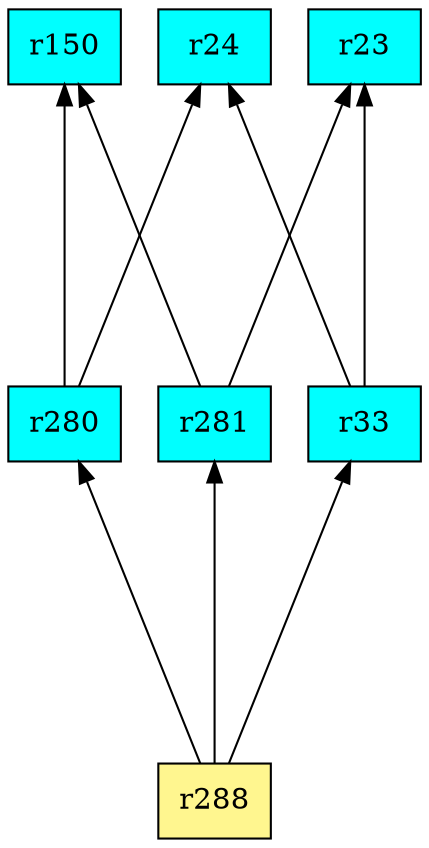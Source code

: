 digraph G {
rankdir=BT;ranksep="2.0";
"r288" [shape=record,fillcolor=khaki1,style=filled,label="{r288}"];
"r281" [shape=record,fillcolor=cyan,style=filled,label="{r281}"];
"r280" [shape=record,fillcolor=cyan,style=filled,label="{r280}"];
"r150" [shape=record,fillcolor=cyan,style=filled,label="{r150}"];
"r24" [shape=record,fillcolor=cyan,style=filled,label="{r24}"];
"r23" [shape=record,fillcolor=cyan,style=filled,label="{r23}"];
"r33" [shape=record,fillcolor=cyan,style=filled,label="{r33}"];
"r288" -> "r280"
"r288" -> "r281"
"r288" -> "r33"
"r281" -> "r150"
"r281" -> "r23"
"r280" -> "r24"
"r280" -> "r150"
"r33" -> "r24"
"r33" -> "r23"
}